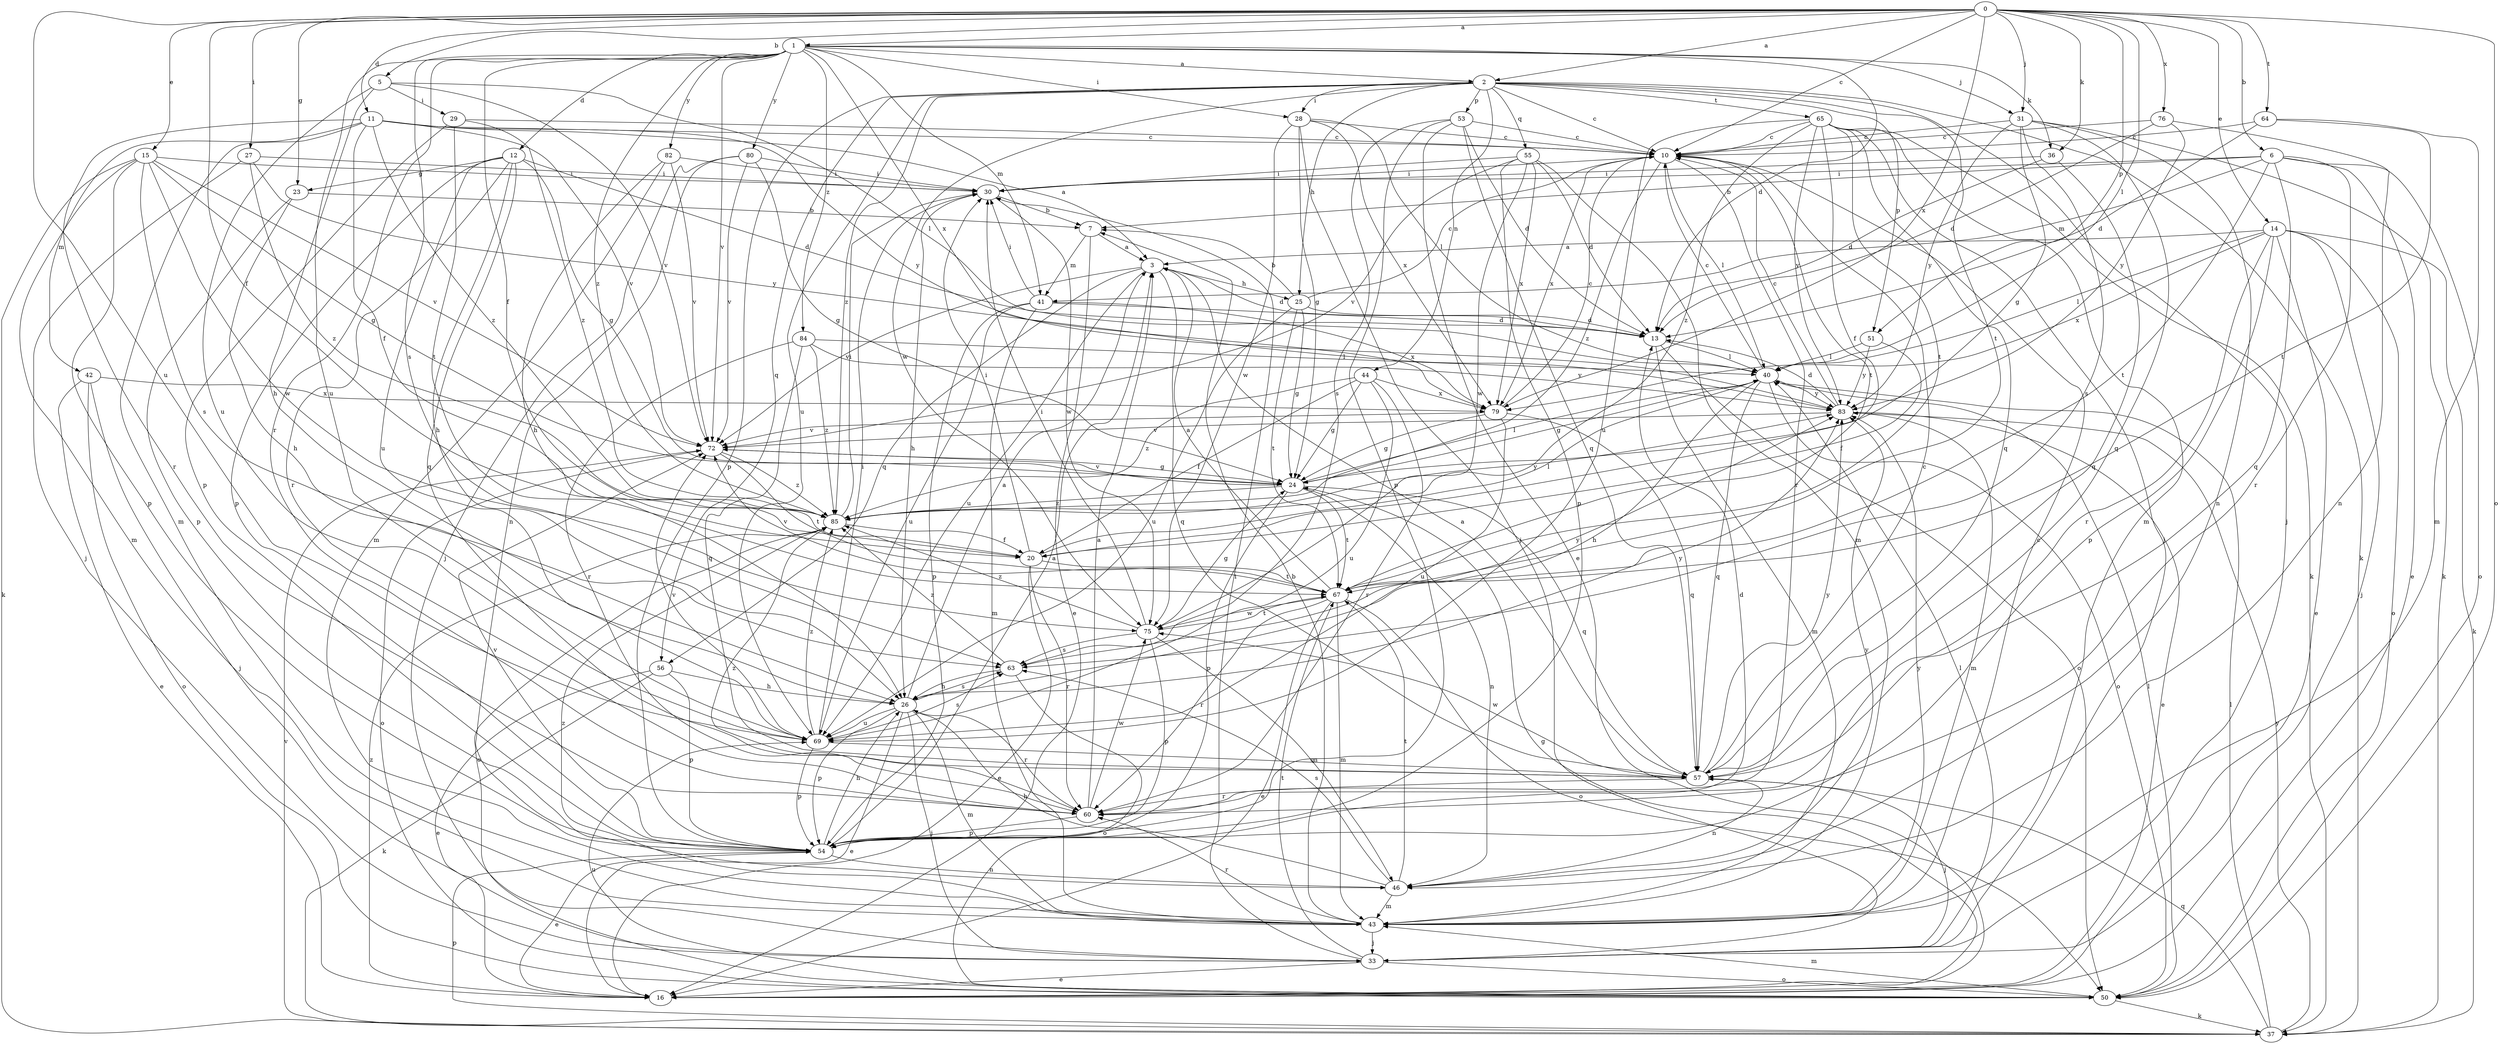 strict digraph  {
0;
1;
2;
3;
5;
6;
7;
10;
11;
12;
13;
14;
15;
16;
20;
23;
24;
25;
26;
27;
28;
29;
30;
31;
33;
36;
37;
40;
41;
42;
43;
44;
46;
50;
51;
53;
54;
55;
56;
57;
60;
63;
64;
65;
67;
69;
72;
75;
76;
79;
80;
82;
83;
84;
85;
0 -> 1  [label=a];
0 -> 2  [label=a];
0 -> 5  [label=b];
0 -> 6  [label=b];
0 -> 10  [label=c];
0 -> 11  [label=d];
0 -> 14  [label=e];
0 -> 15  [label=e];
0 -> 20  [label=f];
0 -> 23  [label=g];
0 -> 27  [label=i];
0 -> 31  [label=j];
0 -> 36  [label=k];
0 -> 40  [label=l];
0 -> 50  [label=o];
0 -> 51  [label=p];
0 -> 64  [label=t];
0 -> 69  [label=u];
0 -> 76  [label=x];
0 -> 79  [label=x];
1 -> 2  [label=a];
1 -> 12  [label=d];
1 -> 13  [label=d];
1 -> 20  [label=f];
1 -> 28  [label=i];
1 -> 31  [label=j];
1 -> 36  [label=k];
1 -> 41  [label=m];
1 -> 60  [label=r];
1 -> 63  [label=s];
1 -> 69  [label=u];
1 -> 72  [label=v];
1 -> 79  [label=x];
1 -> 80  [label=y];
1 -> 82  [label=y];
1 -> 84  [label=z];
1 -> 85  [label=z];
2 -> 10  [label=c];
2 -> 25  [label=h];
2 -> 28  [label=i];
2 -> 33  [label=j];
2 -> 37  [label=k];
2 -> 44  [label=n];
2 -> 51  [label=p];
2 -> 53  [label=p];
2 -> 54  [label=p];
2 -> 55  [label=q];
2 -> 56  [label=q];
2 -> 65  [label=t];
2 -> 67  [label=t];
2 -> 69  [label=u];
2 -> 75  [label=w];
2 -> 85  [label=z];
3 -> 13  [label=d];
3 -> 25  [label=h];
3 -> 56  [label=q];
3 -> 57  [label=q];
3 -> 69  [label=u];
3 -> 72  [label=v];
5 -> 26  [label=h];
5 -> 29  [label=i];
5 -> 40  [label=l];
5 -> 69  [label=u];
5 -> 72  [label=v];
6 -> 7  [label=b];
6 -> 16  [label=e];
6 -> 30  [label=i];
6 -> 41  [label=m];
6 -> 50  [label=o];
6 -> 57  [label=q];
6 -> 60  [label=r];
6 -> 67  [label=t];
7 -> 3  [label=a];
7 -> 16  [label=e];
7 -> 41  [label=m];
10 -> 30  [label=i];
10 -> 40  [label=l];
10 -> 60  [label=r];
10 -> 67  [label=t];
10 -> 79  [label=x];
10 -> 85  [label=z];
11 -> 3  [label=a];
11 -> 10  [label=c];
11 -> 20  [label=f];
11 -> 42  [label=m];
11 -> 43  [label=m];
11 -> 60  [label=r];
11 -> 72  [label=v];
11 -> 83  [label=y];
11 -> 85  [label=z];
12 -> 13  [label=d];
12 -> 23  [label=g];
12 -> 24  [label=g];
12 -> 26  [label=h];
12 -> 54  [label=p];
12 -> 57  [label=q];
12 -> 60  [label=r];
12 -> 69  [label=u];
13 -> 40  [label=l];
13 -> 43  [label=m];
13 -> 50  [label=o];
14 -> 3  [label=a];
14 -> 16  [label=e];
14 -> 33  [label=j];
14 -> 37  [label=k];
14 -> 40  [label=l];
14 -> 50  [label=o];
14 -> 54  [label=p];
14 -> 60  [label=r];
14 -> 79  [label=x];
15 -> 24  [label=g];
15 -> 30  [label=i];
15 -> 37  [label=k];
15 -> 43  [label=m];
15 -> 54  [label=p];
15 -> 63  [label=s];
15 -> 72  [label=v];
15 -> 75  [label=w];
16 -> 24  [label=g];
16 -> 85  [label=z];
20 -> 16  [label=e];
20 -> 30  [label=i];
20 -> 40  [label=l];
20 -> 60  [label=r];
20 -> 67  [label=t];
23 -> 7  [label=b];
23 -> 26  [label=h];
23 -> 54  [label=p];
24 -> 40  [label=l];
24 -> 46  [label=n];
24 -> 54  [label=p];
24 -> 57  [label=q];
24 -> 67  [label=t];
24 -> 72  [label=v];
24 -> 85  [label=z];
25 -> 7  [label=b];
25 -> 10  [label=c];
25 -> 13  [label=d];
25 -> 24  [label=g];
25 -> 67  [label=t];
25 -> 69  [label=u];
26 -> 3  [label=a];
26 -> 16  [label=e];
26 -> 33  [label=j];
26 -> 43  [label=m];
26 -> 54  [label=p];
26 -> 60  [label=r];
26 -> 63  [label=s];
26 -> 69  [label=u];
26 -> 83  [label=y];
27 -> 30  [label=i];
27 -> 33  [label=j];
27 -> 83  [label=y];
27 -> 85  [label=z];
28 -> 10  [label=c];
28 -> 24  [label=g];
28 -> 33  [label=j];
28 -> 40  [label=l];
28 -> 75  [label=w];
28 -> 79  [label=x];
29 -> 10  [label=c];
29 -> 54  [label=p];
29 -> 67  [label=t];
29 -> 85  [label=z];
30 -> 7  [label=b];
30 -> 26  [label=h];
30 -> 75  [label=w];
31 -> 10  [label=c];
31 -> 24  [label=g];
31 -> 37  [label=k];
31 -> 46  [label=n];
31 -> 57  [label=q];
31 -> 63  [label=s];
31 -> 83  [label=y];
33 -> 16  [label=e];
33 -> 30  [label=i];
33 -> 40  [label=l];
33 -> 50  [label=o];
33 -> 67  [label=t];
36 -> 13  [label=d];
36 -> 30  [label=i];
36 -> 57  [label=q];
37 -> 40  [label=l];
37 -> 54  [label=p];
37 -> 57  [label=q];
37 -> 72  [label=v];
37 -> 83  [label=y];
40 -> 10  [label=c];
40 -> 24  [label=g];
40 -> 26  [label=h];
40 -> 50  [label=o];
40 -> 57  [label=q];
40 -> 83  [label=y];
41 -> 13  [label=d];
41 -> 30  [label=i];
41 -> 43  [label=m];
41 -> 54  [label=p];
41 -> 69  [label=u];
41 -> 79  [label=x];
42 -> 16  [label=e];
42 -> 33  [label=j];
42 -> 50  [label=o];
42 -> 79  [label=x];
43 -> 7  [label=b];
43 -> 10  [label=c];
43 -> 33  [label=j];
43 -> 60  [label=r];
43 -> 83  [label=y];
43 -> 85  [label=z];
44 -> 20  [label=f];
44 -> 24  [label=g];
44 -> 60  [label=r];
44 -> 69  [label=u];
44 -> 79  [label=x];
44 -> 85  [label=z];
46 -> 26  [label=h];
46 -> 43  [label=m];
46 -> 63  [label=s];
46 -> 67  [label=t];
46 -> 83  [label=y];
50 -> 37  [label=k];
50 -> 40  [label=l];
50 -> 43  [label=m];
50 -> 69  [label=u];
51 -> 20  [label=f];
51 -> 40  [label=l];
51 -> 83  [label=y];
53 -> 10  [label=c];
53 -> 13  [label=d];
53 -> 16  [label=e];
53 -> 54  [label=p];
53 -> 57  [label=q];
53 -> 63  [label=s];
54 -> 3  [label=a];
54 -> 13  [label=d];
54 -> 16  [label=e];
54 -> 26  [label=h];
54 -> 46  [label=n];
54 -> 72  [label=v];
55 -> 13  [label=d];
55 -> 30  [label=i];
55 -> 43  [label=m];
55 -> 54  [label=p];
55 -> 72  [label=v];
55 -> 75  [label=w];
55 -> 79  [label=x];
56 -> 16  [label=e];
56 -> 26  [label=h];
56 -> 37  [label=k];
56 -> 54  [label=p];
57 -> 3  [label=a];
57 -> 10  [label=c];
57 -> 33  [label=j];
57 -> 46  [label=n];
57 -> 60  [label=r];
57 -> 75  [label=w];
57 -> 83  [label=y];
60 -> 3  [label=a];
60 -> 54  [label=p];
60 -> 75  [label=w];
60 -> 85  [label=z];
63 -> 26  [label=h];
63 -> 50  [label=o];
63 -> 83  [label=y];
63 -> 85  [label=z];
64 -> 10  [label=c];
64 -> 13  [label=d];
64 -> 43  [label=m];
64 -> 67  [label=t];
65 -> 10  [label=c];
65 -> 20  [label=f];
65 -> 33  [label=j];
65 -> 37  [label=k];
65 -> 43  [label=m];
65 -> 57  [label=q];
65 -> 67  [label=t];
65 -> 69  [label=u];
65 -> 83  [label=y];
65 -> 85  [label=z];
67 -> 3  [label=a];
67 -> 16  [label=e];
67 -> 43  [label=m];
67 -> 50  [label=o];
67 -> 60  [label=r];
67 -> 72  [label=v];
67 -> 75  [label=w];
69 -> 30  [label=i];
69 -> 54  [label=p];
69 -> 57  [label=q];
69 -> 63  [label=s];
69 -> 72  [label=v];
69 -> 85  [label=z];
72 -> 24  [label=g];
72 -> 50  [label=o];
72 -> 67  [label=t];
72 -> 85  [label=z];
75 -> 24  [label=g];
75 -> 30  [label=i];
75 -> 46  [label=n];
75 -> 54  [label=p];
75 -> 63  [label=s];
75 -> 67  [label=t];
75 -> 85  [label=z];
76 -> 10  [label=c];
76 -> 13  [label=d];
76 -> 46  [label=n];
76 -> 83  [label=y];
79 -> 10  [label=c];
79 -> 24  [label=g];
79 -> 57  [label=q];
79 -> 69  [label=u];
79 -> 72  [label=v];
80 -> 24  [label=g];
80 -> 30  [label=i];
80 -> 33  [label=j];
80 -> 46  [label=n];
80 -> 72  [label=v];
82 -> 26  [label=h];
82 -> 30  [label=i];
82 -> 43  [label=m];
82 -> 72  [label=v];
83 -> 10  [label=c];
83 -> 13  [label=d];
83 -> 16  [label=e];
83 -> 43  [label=m];
83 -> 72  [label=v];
84 -> 40  [label=l];
84 -> 57  [label=q];
84 -> 60  [label=r];
84 -> 83  [label=y];
84 -> 85  [label=z];
85 -> 20  [label=f];
85 -> 30  [label=i];
85 -> 50  [label=o];
85 -> 83  [label=y];
}
